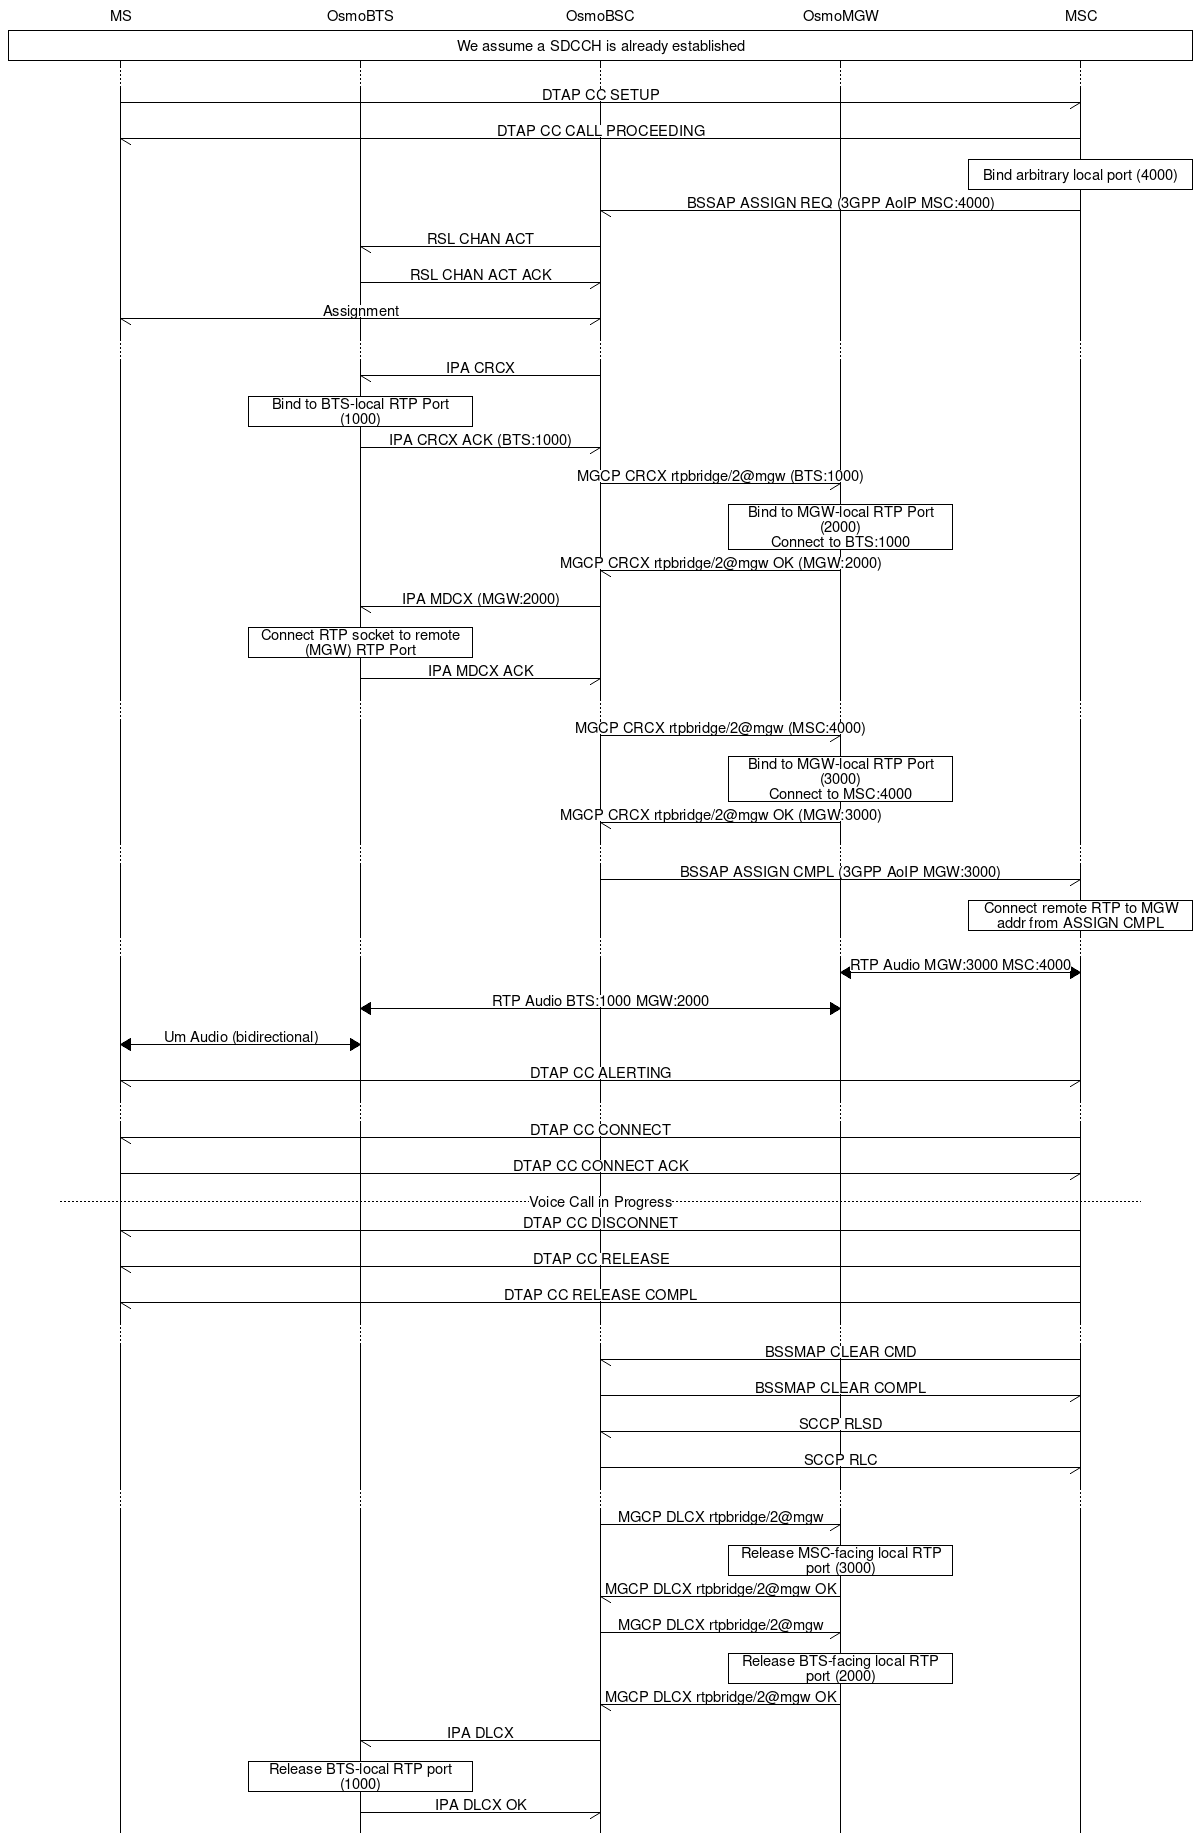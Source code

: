 # MO-Call with OsmoBTS + OsmoBSC with true 3GPP AoIP
msc {
	hscale=2;
	ms [label="MS"], bts [label="OsmoBTS"], bsc[label="OsmoBSC"], mgcp[label="OsmoMGW"], m_sc[label="MSC"];

	ms box m_sc	[label="We assume a SDCCH is already established"];
	...;

	ms -> m_sc	[label="DTAP CC SETUP"];
	ms <- m_sc	[label="DTAP CC CALL PROCEEDING"];

	m_sc box m_sc	[label="Bind arbitrary local port (4000)"];
	bsc <- m_sc 	[label="BSSAP ASSIGN REQ (3GPP AoIP MSC:4000)"];
	bts <- bsc 	[label="RSL CHAN ACT"];
	bts -> bsc 	[label="RSL CHAN ACT ACK"];
	ms <-> bsc	[label="Assignment"];
	...;

	# connect BTS RTP with BSC-MGW RTP
	bts <- bsc	[label="IPA CRCX"];
	bts box bts	[label="Bind to BTS-local RTP Port (1000)"];
	bts -> bsc	[label="IPA CRCX ACK (BTS:1000)"];
	bsc -> mgcp	[label="MGCP CRCX rtpbridge/2@mgw (BTS:1000)"];
	mgcp box mgcp	[label="Bind to MGW-local RTP Port (2000)\nConnect to BTS:1000"];
	bsc <- mgcp	[label="MGCP CRCX rtpbridge/2@mgw OK (MGW:2000)"];
	bts <- bsc	[label="IPA MDCX (MGW:2000)"];
	bts box bts	[label="Connect RTP socket to remote (MGW) RTP Port"];
	bts -> bsc	[label="IPA MDCX ACK"];
	#bsc -> mgcp	[label="MGCP MDCX rtpbridge/2@mgw (optional)"];
	#bsc <- mgcp	[label="MGCP MDCX rtpbridge/2@mgw OK (optional)"];
	...;

	mgcp <- bsc	[label="MGCP CRCX rtpbridge/2@mgw (MSC:4000)"];
	mgcp box mgcp	[label="Bind to MGW-local RTP Port (3000)\nConnect to MSC:4000"];
	mgcp -> bsc	[label="MGCP CRCX rtpbridge/2@mgw OK (MGW:3000)"];
	...;

	bsc -> m_sc	[label="BSSAP ASSIGN CMPL (3GPP AoIP MGW:3000)"];
	m_sc box m_sc	[label="Connect remote RTP to MGW addr from ASSIGN CMPL"];
	...;

	mgcp <=> m_sc	[label="RTP Audio MGW:3000 MSC:4000"];
	bts <=> mgcp	[label="RTP Audio BTS:1000 MGW:2000"];
	ms <=> bts	[label="Um Audio (bidirectional)"];
	ms <-> m_sc	[label="DTAP CC ALERTING"];
	...;

	ms <- m_sc	[label="DTAP CC CONNECT"];
	ms -> m_sc	[label="DTAP CC CONNECT ACK"];
	---		[label="Voice Call in Progress"];
	ms <- m_sc	[label="DTAP CC DISCONNET"];
	ms <- m_sc	[label="DTAP CC RELEASE"];
	ms <- m_sc	[label="DTAP CC RELEASE COMPL"];
	...;
	bsc <- m_sc	[label="BSSMAP CLEAR CMD"];
	bsc -> m_sc	[label="BSSMAP CLEAR COMPL"];
	bsc <- m_sc	[label="SCCP RLSD"];
	bsc -> m_sc	[label="SCCP RLC"];
	...;
	mgcp <- bsc	[label="MGCP DLCX rtpbridge/2@mgw"];
	mgcp box mgcp	[label="Release MSC-facing local RTP port (3000)"];
	mgcp -> bsc	[label="MGCP DLCX rtpbridge/2@mgw OK"];

	mgcp <- bsc	[label="MGCP DLCX rtpbridge/2@mgw"];
	mgcp box mgcp	[label="Release BTS-facing local RTP port (2000)"];
	mgcp -> bsc	[label="MGCP DLCX rtpbridge/2@mgw OK"];

	bts <- bsc	[label="IPA DLCX"];
	bts box bts	[label="Release BTS-local RTP port (1000)"];
	bts -> bsc	[label="IPA DLCX OK"];
}
